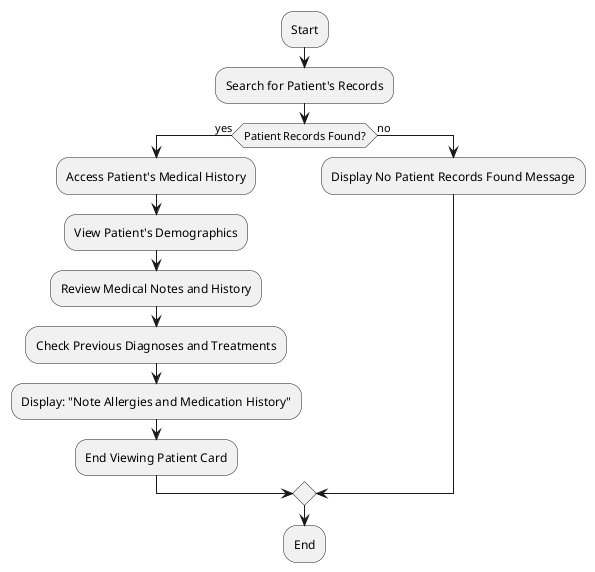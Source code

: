 @startuml Viewing The Patient Card
:Start;
:Search for Patient's Records;
if (Patient Records Found?) then (yes)
  :Access Patient's Medical History;
  :View Patient's Demographics;
  :Review Medical Notes and History;
  :Check Previous Diagnoses and Treatments;
  :Display: "Note Allergies and Medication History";
  :End Viewing Patient Card;
else (no)
  :Display No Patient Records Found Message;
endif
:End;
@enduml